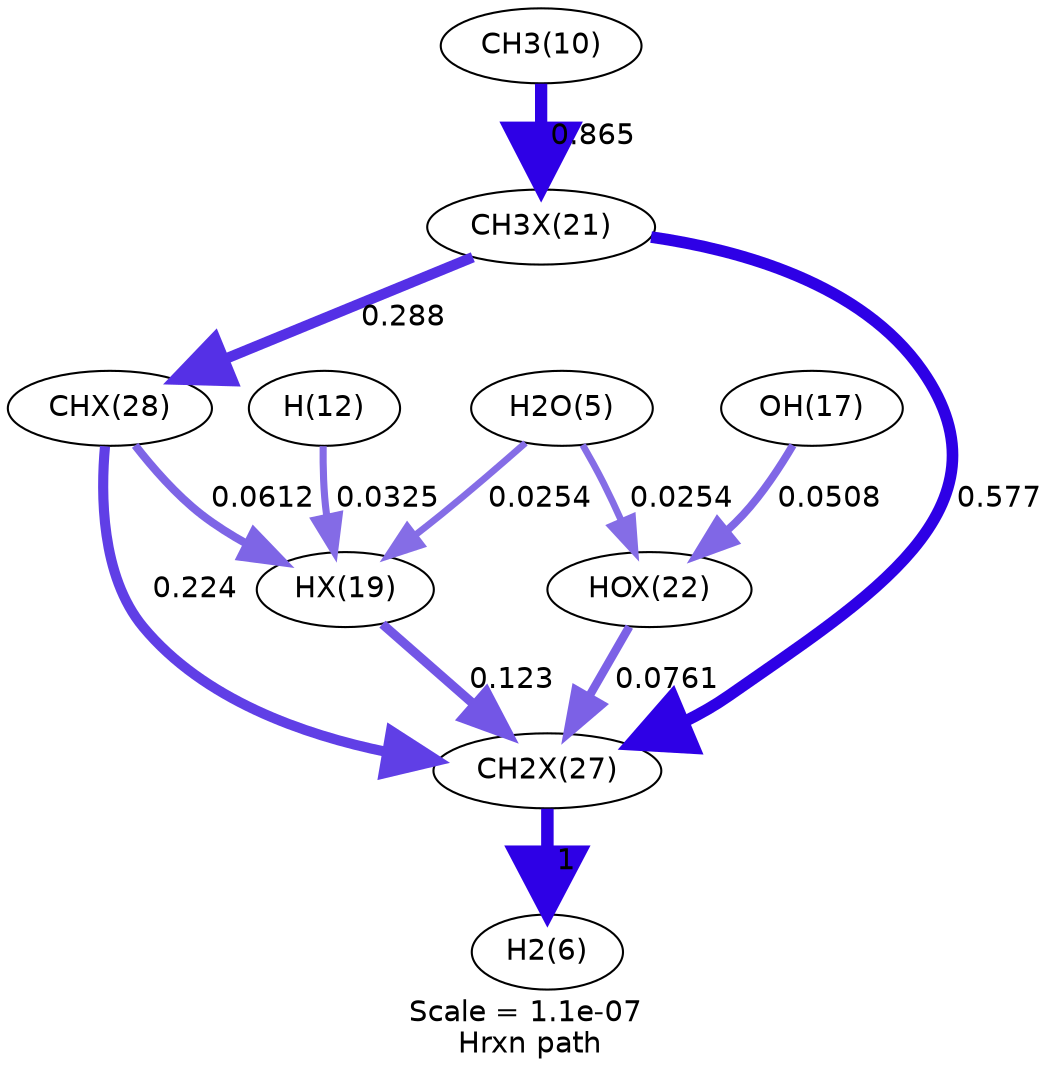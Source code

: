 digraph reaction_paths {
center=1;
s31 -> s7[fontname="Helvetica", penwidth=6, arrowsize=3, color="0.7, 1.5, 0.9"
, label=" 1"];
s13 -> s23[fontname="Helvetica", penwidth=3.41, arrowsize=1.71, color="0.7, 0.532, 0.9"
, label=" 0.0325"];
s6 -> s23[fontname="Helvetica", penwidth=3.23, arrowsize=1.61, color="0.7, 0.525, 0.9"
, label=" 0.0254"];
s23 -> s31[fontname="Helvetica", penwidth=4.42, arrowsize=2.21, color="0.7, 0.623, 0.9"
, label=" 0.123"];
s32 -> s23[fontname="Helvetica", penwidth=3.89, arrowsize=1.95, color="0.7, 0.561, 0.9"
, label=" 0.0612"];
s6 -> s26[fontname="Helvetica", penwidth=3.23, arrowsize=1.61, color="0.7, 0.525, 0.9"
, label=" 0.0254"];
s18 -> s26[fontname="Helvetica", penwidth=3.75, arrowsize=1.87, color="0.7, 0.551, 0.9"
, label=" 0.0508"];
s26 -> s31[fontname="Helvetica", penwidth=4.06, arrowsize=2.03, color="0.7, 0.576, 0.9"
, label=" 0.0761"];
s11 -> s25[fontname="Helvetica", penwidth=5.89, arrowsize=2.95, color="0.7, 1.37, 0.9"
, label=" 0.865"];
s25 -> s31[fontname="Helvetica", penwidth=5.59, arrowsize=2.79, color="0.7, 1.08, 0.9"
, label=" 0.577"];
s25 -> s32[fontname="Helvetica", penwidth=5.06, arrowsize=2.53, color="0.7, 0.788, 0.9"
, label=" 0.288"];
s32 -> s31[fontname="Helvetica", penwidth=4.87, arrowsize=2.43, color="0.7, 0.724, 0.9"
, label=" 0.224"];
s6 [ fontname="Helvetica", label="H2O(5)"];
s7 [ fontname="Helvetica", label="H2(6)"];
s11 [ fontname="Helvetica", label="CH3(10)"];
s13 [ fontname="Helvetica", label="H(12)"];
s18 [ fontname="Helvetica", label="OH(17)"];
s23 [ fontname="Helvetica", label="HX(19)"];
s25 [ fontname="Helvetica", label="CH3X(21)"];
s26 [ fontname="Helvetica", label="HOX(22)"];
s31 [ fontname="Helvetica", label="CH2X(27)"];
s32 [ fontname="Helvetica", label="CHX(28)"];
 label = "Scale = 1.1e-07\l Hrxn path";
 fontname = "Helvetica";
}
